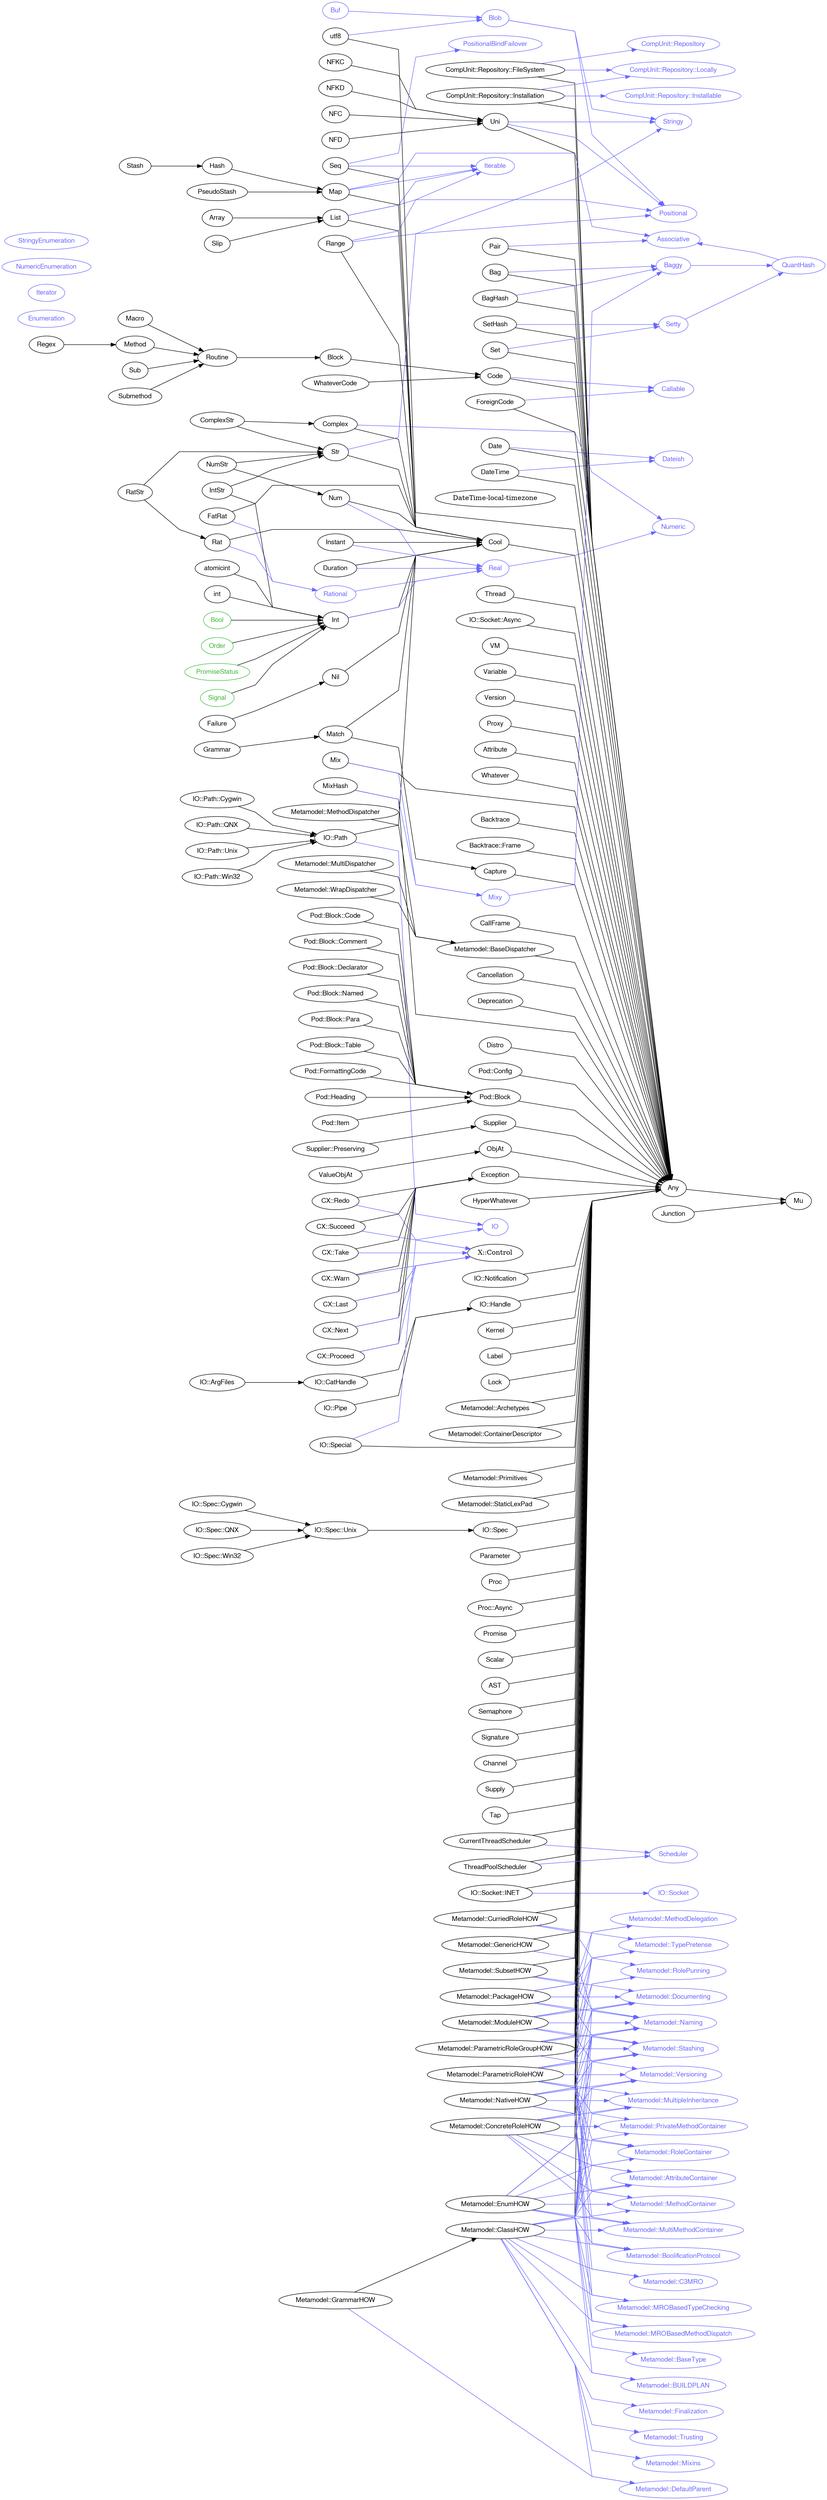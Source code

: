 digraph "perl6-type-graph" {
    rankdir=LR;
    splines=polyline;
    overlap=false; 
    // Layout hints

    subgraph "cluster: Mu children" {
        rank=same;
        style=invis;
        "Any";
        "Junction";
    }
    subgraph "cluster: Pod:: top level" {
        rank=same;
        style=invis;
        "Pod::Config";
        "Pod::Block";
    }
    subgraph "cluster: Date/time handling" {
        rank=same;
        style=invis;
        "Date";
        "DateTime";
        "DateTime-local-timezone";
    }
    subgraph "cluster: Collection roles" {
        rank=same;
        style=invis;
        "Positional";
        "Associative";
        "Baggy";
    }

    // Types
    "Mu" [color="#000000", fontcolor="#000000", href="/type/Mu", fontname="FreeSans"];
    "Any" [color="#000000", fontcolor="#000000", href="/type/Any", fontname="FreeSans"];
    "AST" [color="#000000", fontcolor="#000000", href="/type/AST", fontname="FreeSans"];
    "Cool" [color="#000000", fontcolor="#000000", href="/type/Cool", fontname="FreeSans"];
    "Positional" [color="#6666FF", fontcolor="#6666FF", href="/type/Positional", fontname="FreeSans"];
    "Iterable" [color="#6666FF", fontcolor="#6666FF", href="/type/Iterable", fontname="FreeSans"];
    "List" [color="#000000", fontcolor="#000000", href="/type/List", fontname="FreeSans"];
    "Array" [color="#000000", fontcolor="#000000", href="/type/Array", fontname="FreeSans"];
    "Associative" [color="#6666FF", fontcolor="#6666FF", href="/type/Associative", fontname="FreeSans"];
    "Attribute" [color="#000000", fontcolor="#000000", href="/type/Attribute", fontname="FreeSans"];
    "Backtrace" [color="#000000", fontcolor="#000000", href="/type/Backtrace", fontname="FreeSans"];
    "Backtrace::Frame" [color="#000000", fontcolor="#000000", href="/type/Backtrace::Frame", fontname="FreeSans"];
    "QuantHash" [color="#6666FF", fontcolor="#6666FF", href="/type/QuantHash", fontname="FreeSans"];
    "Baggy" [color="#6666FF", fontcolor="#6666FF", href="/type/Baggy", fontname="FreeSans"];
    "Bag" [color="#000000", fontcolor="#000000", href="/type/Bag", fontname="FreeSans"];
    "BagHash" [color="#000000", fontcolor="#000000", href="/type/BagHash", fontname="FreeSans"];
    "Stringy" [color="#6666FF", fontcolor="#6666FF", href="/type/Stringy", fontname="FreeSans"];
    "Blob" [color="#6666FF", fontcolor="#6666FF", href="/type/Blob", fontname="FreeSans"];
    "Callable" [color="#6666FF", fontcolor="#6666FF", href="/type/Callable", fontname="FreeSans"];
    "Code" [color="#000000", fontcolor="#000000", href="/type/Code", fontname="FreeSans"];
    "Block" [color="#000000", fontcolor="#000000", href="/type/Block", fontname="FreeSans"];
    "Numeric" [color="#6666FF", fontcolor="#6666FF", href="/type/Numeric", fontname="FreeSans"];
    "Real" [color="#6666FF", fontcolor="#6666FF", href="/type/Real", fontname="FreeSans"];
    "Int" [color="#000000", fontcolor="#000000", href="/type/Int", fontname="FreeSans"];
    "Bool" [color="#33BB33", fontcolor="#33BB33", href="/type/Bool", fontname="FreeSans"];
    "Buf" [color="#6666FF", fontcolor="#6666FF", href="/type/Buf", fontname="FreeSans"];
    "Exception" [color="#000000", fontcolor="#000000", href="/type/Exception", fontname="FreeSans"];
    "CX::Last" [color="#000000", fontcolor="#000000", href="/type/CX::Last", fontname="FreeSans"];
    "CX::Next" [color="#000000", fontcolor="#000000", href="/type/CX::Next", fontname="FreeSans"];
    "CX::Proceed" [color="#000000", fontcolor="#000000", href="/type/CX::Proceed", fontname="FreeSans"];
    "CX::Redo" [color="#000000", fontcolor="#000000", href="/type/CX::Redo", fontname="FreeSans"];
    "CX::Succeed" [color="#000000", fontcolor="#000000", href="/type/CX::Succeed", fontname="FreeSans"];
    "CX::Take" [color="#000000", fontcolor="#000000", href="/type/CX::Take", fontname="FreeSans"];
    "CX::Warn" [color="#000000", fontcolor="#000000", href="/type/CX::Warn", fontname="FreeSans"];
    "CallFrame" [color="#000000", fontcolor="#000000", href="/type/CallFrame", fontname="FreeSans"];
    "Cancellation" [color="#000000", fontcolor="#000000", href="/type/Cancellation", fontname="FreeSans"];
    "Capture" [color="#000000", fontcolor="#000000", href="/type/Capture", fontname="FreeSans"];
    "Channel" [color="#000000", fontcolor="#000000", href="/type/Channel", fontname="FreeSans"];
    "CompUnit::Repository" [color="#6666FF", fontcolor="#6666FF", href="/type/CompUnit::Repository", fontname="FreeSans"];
    "CompUnit::Repository::Locally" [color="#6666FF", fontcolor="#6666FF", href="/type/CompUnit::Repository::Locally", fontname="FreeSans"];
    "CompUnit::Repository::FileSystem" [color="#000000", fontcolor="#000000", href="/type/CompUnit::Repository::FileSystem", fontname="FreeSans"];
    "CompUnit::Repository::Installable" [color="#6666FF", fontcolor="#6666FF", href="/type/CompUnit::Repository::Installable", fontname="FreeSans"];
    "CompUnit::Repository::Installation" [color="#000000", fontcolor="#000000", href="/type/CompUnit::Repository::Installation", fontname="FreeSans"];
    "Complex" [color="#000000", fontcolor="#000000", href="/type/Complex", fontname="FreeSans"];
    "Str" [color="#000000", fontcolor="#000000", href="/type/Str", fontname="FreeSans"];
    "ComplexStr" [color="#000000", fontcolor="#000000", href="/type/ComplexStr", fontname="FreeSans"];
    "Scheduler" [color="#6666FF", fontcolor="#6666FF", href="/type/Scheduler", fontname="FreeSans"];
    "CurrentThreadScheduler" [color="#000000", fontcolor="#000000", href="/type/CurrentThreadScheduler", fontname="FreeSans"];
    "Dateish" [color="#6666FF", fontcolor="#6666FF", href="/type/Dateish", fontname="FreeSans"];
    "Date" [color="#000000", fontcolor="#000000", href="/type/Date", fontname="FreeSans"];
    "DateTime" [color="#000000", fontcolor="#000000", href="/type/DateTime", fontname="FreeSans"];
    "Deprecation" [color="#000000", fontcolor="#000000", href="/type/Deprecation", fontname="FreeSans"];
    "Distro" [color="#000000", fontcolor="#000000", href="/type/Distro", fontname="FreeSans"];
    "Duration" [color="#000000", fontcolor="#000000", href="/type/Duration", fontname="FreeSans"];
    "Enumeration" [color="#6666FF", fontcolor="#6666FF", href="/type/Enumeration", fontname="FreeSans"];
    "Nil" [color="#000000", fontcolor="#000000", href="/type/Nil", fontname="FreeSans"];
    "Failure" [color="#000000", fontcolor="#000000", href="/type/Failure", fontname="FreeSans"];
    "Rational" [color="#6666FF", fontcolor="#6666FF", href="/type/Rational", fontname="FreeSans"];
    "FatRat" [color="#000000", fontcolor="#000000", href="/type/FatRat", fontname="FreeSans"];
    "ForeignCode" [color="#000000", fontcolor="#000000", href="/type/ForeignCode", fontname="FreeSans"];
    "Match" [color="#000000", fontcolor="#000000", href="/type/Match", fontname="FreeSans"];
    "Grammar" [color="#000000", fontcolor="#000000", href="/type/Grammar", fontname="FreeSans"];
    "Map" [color="#000000", fontcolor="#000000", href="/type/Map", fontname="FreeSans"];
    "Hash" [color="#000000", fontcolor="#000000", href="/type/Hash", fontname="FreeSans"];
    "HyperWhatever" [color="#000000", fontcolor="#000000", href="/type/HyperWhatever", fontname="FreeSans"];
    "IO" [color="#6666FF", fontcolor="#6666FF", href="/type/IO", fontname="FreeSans"];
    "IO::Handle" [color="#000000", fontcolor="#000000", href="/type/IO::Handle", fontname="FreeSans"];
    "IO::CatHandle" [color="#000000", fontcolor="#000000", href="/type/IO::CatHandle", fontname="FreeSans"];
    "IO::ArgFiles" [color="#000000", fontcolor="#000000", href="/type/IO::ArgFiles", fontname="FreeSans"];
    "IO::Notification" [color="#000000", fontcolor="#000000", href="/type/IO::Notification", fontname="FreeSans"];
    "IO::Path" [color="#000000", fontcolor="#000000", href="/type/IO::Path", fontname="FreeSans"];
    "IO::Path::Cygwin" [color="#000000", fontcolor="#000000", href="/type/IO::Path::Cygwin", fontname="FreeSans"];
    "IO::Path::QNX" [color="#000000", fontcolor="#000000", href="/type/IO::Path::QNX", fontname="FreeSans"];
    "IO::Path::Unix" [color="#000000", fontcolor="#000000", href="/type/IO::Path::Unix", fontname="FreeSans"];
    "IO::Path::Win32" [color="#000000", fontcolor="#000000", href="/type/IO::Path::Win32", fontname="FreeSans"];
    "IO::Pipe" [color="#000000", fontcolor="#000000", href="/type/IO::Pipe", fontname="FreeSans"];
    "IO::Socket" [color="#6666FF", fontcolor="#6666FF", href="/type/IO::Socket", fontname="FreeSans"];
    "IO::Socket::Async" [color="#000000", fontcolor="#000000", href="/type/IO::Socket::Async", fontname="FreeSans"];
    "IO::Socket::INET" [color="#000000", fontcolor="#000000", href="/type/IO::Socket::INET", fontname="FreeSans"];
    "IO::Spec" [color="#000000", fontcolor="#000000", href="/type/IO::Spec", fontname="FreeSans"];
    "IO::Spec::Unix" [color="#000000", fontcolor="#000000", href="/type/IO::Spec::Unix", fontname="FreeSans"];
    "IO::Spec::Cygwin" [color="#000000", fontcolor="#000000", href="/type/IO::Spec::Cygwin", fontname="FreeSans"];
    "IO::Spec::QNX" [color="#000000", fontcolor="#000000", href="/type/IO::Spec::QNX", fontname="FreeSans"];
    "IO::Spec::Win32" [color="#000000", fontcolor="#000000", href="/type/IO::Spec::Win32", fontname="FreeSans"];
    "IO::Special" [color="#000000", fontcolor="#000000", href="/type/IO::Special", fontname="FreeSans"];
    "Instant" [color="#000000", fontcolor="#000000", href="/type/Instant", fontname="FreeSans"];
    "IntStr" [color="#000000", fontcolor="#000000", href="/type/IntStr", fontname="FreeSans"];
    "Iterator" [color="#6666FF", fontcolor="#6666FF", href="/type/Iterator", fontname="FreeSans"];
    "Junction" [color="#000000", fontcolor="#000000", href="/type/Junction", fontname="FreeSans"];
    "Kernel" [color="#000000", fontcolor="#000000", href="/type/Kernel", fontname="FreeSans"];
    "Label" [color="#000000", fontcolor="#000000", href="/type/Label", fontname="FreeSans"];
    "Lock" [color="#000000", fontcolor="#000000", href="/type/Lock", fontname="FreeSans"];
    "Routine" [color="#000000", fontcolor="#000000", href="/type/Routine", fontname="FreeSans"];
    "Macro" [color="#000000", fontcolor="#000000", href="/type/Macro", fontname="FreeSans"];
    "Metamodel::Archetypes" [color="#000000", fontcolor="#000000", href="/type/Metamodel::Archetypes", fontname="FreeSans"];
    "Metamodel::AttributeContainer" [color="#6666FF", fontcolor="#6666FF", href="/type/Metamodel::AttributeContainer", fontname="FreeSans"];
    "Metamodel::BUILDPLAN" [color="#6666FF", fontcolor="#6666FF", href="/type/Metamodel::BUILDPLAN", fontname="FreeSans"];
    "Metamodel::BaseDispatcher" [color="#000000", fontcolor="#000000", href="/type/Metamodel::BaseDispatcher", fontname="FreeSans"];
    "Metamodel::BaseType" [color="#6666FF", fontcolor="#6666FF", href="/type/Metamodel::BaseType", fontname="FreeSans"];
    "Metamodel::BoolificationProtocol" [color="#6666FF", fontcolor="#6666FF", href="/type/Metamodel::BoolificationProtocol", fontname="FreeSans"];
    "Metamodel::C3MRO" [color="#6666FF", fontcolor="#6666FF", href="/type/Metamodel::C3MRO", fontname="FreeSans"];
    "Metamodel::Naming" [color="#6666FF", fontcolor="#6666FF", href="/type/Metamodel::Naming", fontname="FreeSans"];
    "Metamodel::Documenting" [color="#6666FF", fontcolor="#6666FF", href="/type/Metamodel::Documenting", fontname="FreeSans"];
    "Metamodel::Versioning" [color="#6666FF", fontcolor="#6666FF", href="/type/Metamodel::Versioning", fontname="FreeSans"];
    "Metamodel::Stashing" [color="#6666FF", fontcolor="#6666FF", href="/type/Metamodel::Stashing", fontname="FreeSans"];
    "Metamodel::Finalization" [color="#6666FF", fontcolor="#6666FF", href="/type/Metamodel::Finalization", fontname="FreeSans"];
    "Metamodel::MethodContainer" [color="#6666FF", fontcolor="#6666FF", href="/type/Metamodel::MethodContainer", fontname="FreeSans"];
    "Metamodel::PrivateMethodContainer" [color="#6666FF", fontcolor="#6666FF", href="/type/Metamodel::PrivateMethodContainer", fontname="FreeSans"];
    "Metamodel::MultiMethodContainer" [color="#6666FF", fontcolor="#6666FF", href="/type/Metamodel::MultiMethodContainer", fontname="FreeSans"];
    "Metamodel::RoleContainer" [color="#6666FF", fontcolor="#6666FF", href="/type/Metamodel::RoleContainer", fontname="FreeSans"];
    "Metamodel::MultipleInheritance" [color="#6666FF", fontcolor="#6666FF", href="/type/Metamodel::MultipleInheritance", fontname="FreeSans"];
    "Metamodel::DefaultParent" [color="#6666FF", fontcolor="#6666FF", href="/type/Metamodel::DefaultParent", fontname="FreeSans"];
    "Metamodel::MROBasedMethodDispatch" [color="#6666FF", fontcolor="#6666FF", href="/type/Metamodel::MROBasedMethodDispatch", fontname="FreeSans"];
    "Metamodel::MROBasedTypeChecking" [color="#6666FF", fontcolor="#6666FF", href="/type/Metamodel::MROBasedTypeChecking", fontname="FreeSans"];
    "Metamodel::Trusting" [color="#6666FF", fontcolor="#6666FF", href="/type/Metamodel::Trusting", fontname="FreeSans"];
    "Metamodel::Mixins" [color="#6666FF", fontcolor="#6666FF", href="/type/Metamodel::Mixins", fontname="FreeSans"];
    "Metamodel::ClassHOW" [color="#000000", fontcolor="#000000", href="/type/Metamodel::ClassHOW", fontname="FreeSans"];
    "Metamodel::ConcreteRoleHOW" [color="#000000", fontcolor="#000000", href="/type/Metamodel::ConcreteRoleHOW", fontname="FreeSans"];
    "Metamodel::ContainerDescriptor" [color="#000000", fontcolor="#000000", href="/type/Metamodel::ContainerDescriptor", fontname="FreeSans"];
    "Metamodel::RolePunning" [color="#6666FF", fontcolor="#6666FF", href="/type/Metamodel::RolePunning", fontname="FreeSans"];
    "Metamodel::TypePretense" [color="#6666FF", fontcolor="#6666FF", href="/type/Metamodel::TypePretense", fontname="FreeSans"];
    "Metamodel::CurriedRoleHOW" [color="#000000", fontcolor="#000000", href="/type/Metamodel::CurriedRoleHOW", fontname="FreeSans"];
    "Metamodel::EnumHOW" [color="#000000", fontcolor="#000000", href="/type/Metamodel::EnumHOW", fontname="FreeSans"];
    "Metamodel::GenericHOW" [color="#000000", fontcolor="#000000", href="/type/Metamodel::GenericHOW", fontname="FreeSans"];
    "Metamodel::GrammarHOW" [color="#000000", fontcolor="#000000", href="/type/Metamodel::GrammarHOW", fontname="FreeSans"];
    "Metamodel::MethodDelegation" [color="#6666FF", fontcolor="#6666FF", href="/type/Metamodel::MethodDelegation", fontname="FreeSans"];
    "Metamodel::MethodDispatcher" [color="#000000", fontcolor="#000000", href="/type/Metamodel::MethodDispatcher", fontname="FreeSans"];
    "Metamodel::ModuleHOW" [color="#000000", fontcolor="#000000", href="/type/Metamodel::ModuleHOW", fontname="FreeSans"];
    "Metamodel::MultiDispatcher" [color="#000000", fontcolor="#000000", href="/type/Metamodel::MultiDispatcher", fontname="FreeSans"];
    "Metamodel::NativeHOW" [color="#000000", fontcolor="#000000", href="/type/Metamodel::NativeHOW", fontname="FreeSans"];
    "Metamodel::PackageHOW" [color="#000000", fontcolor="#000000", href="/type/Metamodel::PackageHOW", fontname="FreeSans"];
    "Metamodel::ParametricRoleGroupHOW" [color="#000000", fontcolor="#000000", href="/type/Metamodel::ParametricRoleGroupHOW", fontname="FreeSans"];
    "Metamodel::ParametricRoleHOW" [color="#000000", fontcolor="#000000", href="/type/Metamodel::ParametricRoleHOW", fontname="FreeSans"];
    "Metamodel::Primitives" [color="#000000", fontcolor="#000000", href="/type/Metamodel::Primitives", fontname="FreeSans"];
    "Metamodel::StaticLexPad" [color="#000000", fontcolor="#000000", href="/type/Metamodel::StaticLexPad", fontname="FreeSans"];
    "Metamodel::SubsetHOW" [color="#000000", fontcolor="#000000", href="/type/Metamodel::SubsetHOW", fontname="FreeSans"];
    "Metamodel::WrapDispatcher" [color="#000000", fontcolor="#000000", href="/type/Metamodel::WrapDispatcher", fontname="FreeSans"];
    "Method" [color="#000000", fontcolor="#000000", href="/type/Method", fontname="FreeSans"];
    "Mixy" [color="#6666FF", fontcolor="#6666FF", href="/type/Mixy", fontname="FreeSans"];
    "Mix" [color="#000000", fontcolor="#000000", href="/type/Mix", fontname="FreeSans"];
    "MixHash" [color="#000000", fontcolor="#000000", href="/type/MixHash", fontname="FreeSans"];
    "Uni" [color="#000000", fontcolor="#000000", href="/type/Uni", fontname="FreeSans"];
    "NFC" [color="#000000", fontcolor="#000000", href="/type/NFC", fontname="FreeSans"];
    "NFD" [color="#000000", fontcolor="#000000", href="/type/NFD", fontname="FreeSans"];
    "NFKC" [color="#000000", fontcolor="#000000", href="/type/NFKC", fontname="FreeSans"];
    "NFKD" [color="#000000", fontcolor="#000000", href="/type/NFKD", fontname="FreeSans"];
    "Num" [color="#000000", fontcolor="#000000", href="/type/Num", fontname="FreeSans"];
    "NumStr" [color="#000000", fontcolor="#000000", href="/type/NumStr", fontname="FreeSans"];
    "NumericEnumeration" [color="#6666FF", fontcolor="#6666FF", href="/type/NumericEnumeration", fontname="FreeSans"];
    "ObjAt" [color="#000000", fontcolor="#000000", href="/type/ObjAt", fontname="FreeSans"];
    "Order" [color="#33BB33", fontcolor="#33BB33", href="/type/Order", fontname="FreeSans"];
    "Pair" [color="#000000", fontcolor="#000000", href="/type/Pair", fontname="FreeSans"];
    "Parameter" [color="#000000", fontcolor="#000000", href="/type/Parameter", fontname="FreeSans"];
    "Pod::Block" [color="#000000", fontcolor="#000000", href="/type/Pod::Block", fontname="FreeSans"];
    "Pod::Block::Code" [color="#000000", fontcolor="#000000", href="/type/Pod::Block::Code", fontname="FreeSans"];
    "Pod::Block::Comment" [color="#000000", fontcolor="#000000", href="/type/Pod::Block::Comment", fontname="FreeSans"];
    "Pod::Block::Declarator" [color="#000000", fontcolor="#000000", href="/type/Pod::Block::Declarator", fontname="FreeSans"];
    "Pod::Block::Named" [color="#000000", fontcolor="#000000", href="/type/Pod::Block::Named", fontname="FreeSans"];
    "Pod::Block::Para" [color="#000000", fontcolor="#000000", href="/type/Pod::Block::Para", fontname="FreeSans"];
    "Pod::Block::Table" [color="#000000", fontcolor="#000000", href="/type/Pod::Block::Table", fontname="FreeSans"];
    "Pod::Config" [color="#000000", fontcolor="#000000", href="/type/Pod::Config", fontname="FreeSans"];
    "Pod::FormattingCode" [color="#000000", fontcolor="#000000", href="/type/Pod::FormattingCode", fontname="FreeSans"];
    "Pod::Heading" [color="#000000", fontcolor="#000000", href="/type/Pod::Heading", fontname="FreeSans"];
    "Pod::Item" [color="#000000", fontcolor="#000000", href="/type/Pod::Item", fontname="FreeSans"];
    "PositionalBindFailover" [color="#6666FF", fontcolor="#6666FF", href="/type/PositionalBindFailover", fontname="FreeSans"];
    "Proc" [color="#000000", fontcolor="#000000", href="/type/Proc", fontname="FreeSans"];
    "Proc::Async" [color="#000000", fontcolor="#000000", href="/type/Proc::Async", fontname="FreeSans"];
    "Promise" [color="#000000", fontcolor="#000000", href="/type/Promise", fontname="FreeSans"];
    "PromiseStatus" [color="#33BB33", fontcolor="#33BB33", href="/type/PromiseStatus", fontname="FreeSans"];
    "Proxy" [color="#000000", fontcolor="#000000", href="/type/Proxy", fontname="FreeSans"];
    "PseudoStash" [color="#000000", fontcolor="#000000", href="/type/PseudoStash", fontname="FreeSans"];
    "Range" [color="#000000", fontcolor="#000000", href="/type/Range", fontname="FreeSans"];
    "Rat" [color="#000000", fontcolor="#000000", href="/type/Rat", fontname="FreeSans"];
    "RatStr" [color="#000000", fontcolor="#000000", href="/type/RatStr", fontname="FreeSans"];
    "Regex" [color="#000000", fontcolor="#000000", href="/type/Regex", fontname="FreeSans"];
    "Scalar" [color="#000000", fontcolor="#000000", href="/type/Scalar", fontname="FreeSans"];
    "Semaphore" [color="#000000", fontcolor="#000000", href="/type/Semaphore", fontname="FreeSans"];
    "Seq" [color="#000000", fontcolor="#000000", href="/type/Seq", fontname="FreeSans"];
    "Setty" [color="#6666FF", fontcolor="#6666FF", href="/type/Setty", fontname="FreeSans"];
    "Set" [color="#000000", fontcolor="#000000", href="/type/Set", fontname="FreeSans"];
    "SetHash" [color="#000000", fontcolor="#000000", href="/type/SetHash", fontname="FreeSans"];
    "Signal" [color="#33BB33", fontcolor="#33BB33", href="/type/Signal", fontname="FreeSans"];
    "Signature" [color="#000000", fontcolor="#000000", href="/type/Signature", fontname="FreeSans"];
    "Slip" [color="#000000", fontcolor="#000000", href="/type/Slip", fontname="FreeSans"];
    "Stash" [color="#000000", fontcolor="#000000", href="/type/Stash", fontname="FreeSans"];
    "StringyEnumeration" [color="#6666FF", fontcolor="#6666FF", href="/type/StringyEnumeration", fontname="FreeSans"];
    "Sub" [color="#000000", fontcolor="#000000", href="/type/Sub", fontname="FreeSans"];
    "Submethod" [color="#000000", fontcolor="#000000", href="/type/Submethod", fontname="FreeSans"];
    "Supplier" [color="#000000", fontcolor="#000000", href="/type/Supplier", fontname="FreeSans"];
    "Supplier::Preserving" [color="#000000", fontcolor="#000000", href="/type/Supplier::Preserving", fontname="FreeSans"];
    "Supply" [color="#000000", fontcolor="#000000", href="/type/Supply", fontname="FreeSans"];
    "Tap" [color="#000000", fontcolor="#000000", href="/type/Tap", fontname="FreeSans"];
    "Thread" [color="#000000", fontcolor="#000000", href="/type/Thread", fontname="FreeSans"];
    "ThreadPoolScheduler" [color="#000000", fontcolor="#000000", href="/type/ThreadPoolScheduler", fontname="FreeSans"];
    "VM" [color="#000000", fontcolor="#000000", href="/type/VM", fontname="FreeSans"];
    "ValueObjAt" [color="#000000", fontcolor="#000000", href="/type/ValueObjAt", fontname="FreeSans"];
    "Variable" [color="#000000", fontcolor="#000000", href="/type/Variable", fontname="FreeSans"];
    "Version" [color="#000000", fontcolor="#000000", href="/type/Version", fontname="FreeSans"];
    "Whatever" [color="#000000", fontcolor="#000000", href="/type/Whatever", fontname="FreeSans"];
    "WhateverCode" [color="#000000", fontcolor="#000000", href="/type/WhateverCode", fontname="FreeSans"];
    "atomicint" [color="#000000", fontcolor="#000000", href="/type/atomicint", fontname="FreeSans"];
    "int" [color="#000000", fontcolor="#000000", href="/type/int", fontname="FreeSans"];
    "utf8" [color="#000000", fontcolor="#000000", href="/type/utf8", fontname="FreeSans"];

    // Superclasses
    "Any" -> "Mu" [color="#000000"];
    "AST" -> "Any" [color="#000000"];
    "Cool" -> "Any" [color="#000000"];
    "List" -> "Cool" [color="#000000"];
    "Array" -> "List" [color="#000000"];
    "Attribute" -> "Any" [color="#000000"];
    "Backtrace" -> "Any" [color="#000000"];
    "Backtrace::Frame" -> "Any" [color="#000000"];
    "Bag" -> "Any" [color="#000000"];
    "BagHash" -> "Any" [color="#000000"];
    "Code" -> "Any" [color="#000000"];
    "Block" -> "Code" [color="#000000"];
    "Int" -> "Cool" [color="#000000"];
    "Bool" -> "Int" [color="#000000"];
    "Exception" -> "Any" [color="#000000"];
    "CX::Last" -> "Exception" [color="#000000"];
    "CX::Next" -> "Exception" [color="#000000"];
    "CX::Proceed" -> "Exception" [color="#000000"];
    "CX::Redo" -> "Exception" [color="#000000"];
    "CX::Succeed" -> "Exception" [color="#000000"];
    "CX::Take" -> "Exception" [color="#000000"];
    "CX::Warn" -> "Exception" [color="#000000"];
    "CallFrame" -> "Any" [color="#000000"];
    "Cancellation" -> "Any" [color="#000000"];
    "Capture" -> "Any" [color="#000000"];
    "Channel" -> "Any" [color="#000000"];
    "CompUnit::Repository::FileSystem" -> "Any" [color="#000000"];
    "CompUnit::Repository::Installation" -> "Any" [color="#000000"];
    "Complex" -> "Cool" [color="#000000"];
    "Str" -> "Cool" [color="#000000"];
    "ComplexStr" -> "Complex" [color="#000000"];
    "ComplexStr" -> "Str" [color="#000000"];
    "CurrentThreadScheduler" -> "Any" [color="#000000"];
    "Date" -> "Any" [color="#000000"];
    "DateTime" -> "Any" [color="#000000"];
    "Deprecation" -> "Any" [color="#000000"];
    "Distro" -> "Any" [color="#000000"];
    "Duration" -> "Cool" [color="#000000"];
    "Nil" -> "Cool" [color="#000000"];
    "Failure" -> "Nil" [color="#000000"];
    "FatRat" -> "Cool" [color="#000000"];
    "ForeignCode" -> "Any" [color="#000000"];
    "Match" -> "Capture" [color="#000000"];
    "Match" -> "Cool" [color="#000000"];
    "Grammar" -> "Match" [color="#000000"];
    "Map" -> "Cool" [color="#000000"];
    "Hash" -> "Map" [color="#000000"];
    "HyperWhatever" -> "Any" [color="#000000"];
    "IO::Handle" -> "Any" [color="#000000"];
    "IO::CatHandle" -> "IO::Handle" [color="#000000"];
    "IO::ArgFiles" -> "IO::CatHandle" [color="#000000"];
    "IO::Notification" -> "Any" [color="#000000"];
    "IO::Path" -> "Cool" [color="#000000"];
    "IO::Path::Cygwin" -> "IO::Path" [color="#000000"];
    "IO::Path::QNX" -> "IO::Path" [color="#000000"];
    "IO::Path::Unix" -> "IO::Path" [color="#000000"];
    "IO::Path::Win32" -> "IO::Path" [color="#000000"];
    "IO::Pipe" -> "IO::Handle" [color="#000000"];
    "IO::Socket::Async" -> "Any" [color="#000000"];
    "IO::Socket::INET" -> "Any" [color="#000000"];
    "IO::Spec" -> "Any" [color="#000000"];
    "IO::Spec::Unix" -> "IO::Spec" [color="#000000"];
    "IO::Spec::Cygwin" -> "IO::Spec::Unix" [color="#000000"];
    "IO::Spec::QNX" -> "IO::Spec::Unix" [color="#000000"];
    "IO::Spec::Win32" -> "IO::Spec::Unix" [color="#000000"];
    "IO::Special" -> "Any" [color="#000000"];
    "Instant" -> "Cool" [color="#000000"];
    "IntStr" -> "Int" [color="#000000"];
    "IntStr" -> "Str" [color="#000000"];
    "Junction" -> "Mu" [color="#000000"];
    "Kernel" -> "Any" [color="#000000"];
    "Label" -> "Any" [color="#000000"];
    "Lock" -> "Any" [color="#000000"];
    "Routine" -> "Block" [color="#000000"];
    "Macro" -> "Routine" [color="#000000"];
    "Metamodel::Archetypes" -> "Any" [color="#000000"];
    "Metamodel::BaseDispatcher" -> "Any" [color="#000000"];
    "Metamodel::ClassHOW" -> "Any" [color="#000000"];
    "Metamodel::ConcreteRoleHOW" -> "Any" [color="#000000"];
    "Metamodel::ContainerDescriptor" -> "Any" [color="#000000"];
    "Metamodel::CurriedRoleHOW" -> "Any" [color="#000000"];
    "Metamodel::EnumHOW" -> "Any" [color="#000000"];
    "Metamodel::GenericHOW" -> "Any" [color="#000000"];
    "Metamodel::GrammarHOW" -> "Metamodel::ClassHOW" [color="#000000"];
    "Metamodel::MethodDispatcher" -> "Metamodel::BaseDispatcher" [color="#000000"];
    "Metamodel::ModuleHOW" -> "Any" [color="#000000"];
    "Metamodel::MultiDispatcher" -> "Metamodel::BaseDispatcher" [color="#000000"];
    "Metamodel::NativeHOW" -> "Any" [color="#000000"];
    "Metamodel::PackageHOW" -> "Any" [color="#000000"];
    "Metamodel::ParametricRoleGroupHOW" -> "Any" [color="#000000"];
    "Metamodel::ParametricRoleHOW" -> "Any" [color="#000000"];
    "Metamodel::Primitives" -> "Any" [color="#000000"];
    "Metamodel::StaticLexPad" -> "Any" [color="#000000"];
    "Metamodel::SubsetHOW" -> "Any" [color="#000000"];
    "Metamodel::WrapDispatcher" -> "Metamodel::BaseDispatcher" [color="#000000"];
    "Method" -> "Routine" [color="#000000"];
    "Mix" -> "Any" [color="#000000"];
    "MixHash" -> "Any" [color="#000000"];
    "Uni" -> "Any" [color="#000000"];
    "NFC" -> "Uni" [color="#000000"];
    "NFD" -> "Uni" [color="#000000"];
    "NFKC" -> "Uni" [color="#000000"];
    "NFKD" -> "Uni" [color="#000000"];
    "Num" -> "Cool" [color="#000000"];
    "NumStr" -> "Num" [color="#000000"];
    "NumStr" -> "Str" [color="#000000"];
    "ObjAt" -> "Any" [color="#000000"];
    "Order" -> "Int" [color="#000000"];
    "Pair" -> "Any" [color="#000000"];
    "Parameter" -> "Any" [color="#000000"];
    "Pod::Block" -> "Any" [color="#000000"];
    "Pod::Block::Code" -> "Pod::Block" [color="#000000"];
    "Pod::Block::Comment" -> "Pod::Block" [color="#000000"];
    "Pod::Block::Declarator" -> "Pod::Block" [color="#000000"];
    "Pod::Block::Named" -> "Pod::Block" [color="#000000"];
    "Pod::Block::Para" -> "Pod::Block" [color="#000000"];
    "Pod::Block::Table" -> "Pod::Block" [color="#000000"];
    "Pod::Config" -> "Any" [color="#000000"];
    "Pod::FormattingCode" -> "Pod::Block" [color="#000000"];
    "Pod::Heading" -> "Pod::Block" [color="#000000"];
    "Pod::Item" -> "Pod::Block" [color="#000000"];
    "Proc" -> "Any" [color="#000000"];
    "Proc::Async" -> "Any" [color="#000000"];
    "Promise" -> "Any" [color="#000000"];
    "PromiseStatus" -> "Int" [color="#000000"];
    "Proxy" -> "Any" [color="#000000"];
    "PseudoStash" -> "Map" [color="#000000"];
    "Range" -> "Cool" [color="#000000"];
    "Rat" -> "Cool" [color="#000000"];
    "RatStr" -> "Rat" [color="#000000"];
    "RatStr" -> "Str" [color="#000000"];
    "Regex" -> "Method" [color="#000000"];
    "Scalar" -> "Any" [color="#000000"];
    "Semaphore" -> "Any" [color="#000000"];
    "Seq" -> "Cool" [color="#000000"];
    "Set" -> "Any" [color="#000000"];
    "SetHash" -> "Any" [color="#000000"];
    "Signal" -> "Int" [color="#000000"];
    "Signature" -> "Any" [color="#000000"];
    "Slip" -> "List" [color="#000000"];
    "Stash" -> "Hash" [color="#000000"];
    "Sub" -> "Routine" [color="#000000"];
    "Submethod" -> "Routine" [color="#000000"];
    "Supplier" -> "Any" [color="#000000"];
    "Supplier::Preserving" -> "Supplier" [color="#000000"];
    "Supply" -> "Any" [color="#000000"];
    "Tap" -> "Any" [color="#000000"];
    "Thread" -> "Any" [color="#000000"];
    "ThreadPoolScheduler" -> "Any" [color="#000000"];
    "VM" -> "Any" [color="#000000"];
    "ValueObjAt" -> "ObjAt" [color="#000000"];
    "Variable" -> "Any" [color="#000000"];
    "Version" -> "Any" [color="#000000"];
    "Whatever" -> "Any" [color="#000000"];
    "WhateverCode" -> "Code" [color="#000000"];
    "atomicint" -> "Int" [color="#000000"];
    "int" -> "Int" [color="#000000"];
    "utf8" -> "Any" [color="#000000"];

    // Roles
    "List" -> "Positional" [color="#6666FF"];
    "List" -> "Iterable" [color="#6666FF"];
    "QuantHash" -> "Associative" [color="#6666FF"];
    "Baggy" -> "QuantHash" [color="#6666FF"];
    "Bag" -> "Baggy" [color="#6666FF"];
    "BagHash" -> "Baggy" [color="#6666FF"];
    "Blob" -> "Positional" [color="#6666FF"];
    "Blob" -> "Stringy" [color="#6666FF"];
    "Code" -> "Callable" [color="#6666FF"];
    "Real" -> "Numeric" [color="#6666FF"];
    "Int" -> "Real" [color="#6666FF"];
    "Buf" -> "Blob" [color="#6666FF"];
    "CX::Last" -> "X::Control" [color="#6666FF"];
    "CX::Next" -> "X::Control" [color="#6666FF"];
    "CX::Proceed" -> "X::Control" [color="#6666FF"];
    "CX::Redo" -> "X::Control" [color="#6666FF"];
    "CX::Succeed" -> "X::Control" [color="#6666FF"];
    "CX::Take" -> "X::Control" [color="#6666FF"];
    "CX::Warn" -> "X::Control" [color="#6666FF"];
    "CompUnit::Repository::FileSystem" -> "CompUnit::Repository::Locally" [color="#6666FF"];
    "CompUnit::Repository::FileSystem" -> "CompUnit::Repository" [color="#6666FF"];
    "CompUnit::Repository::Installation" -> "CompUnit::Repository::Locally" [color="#6666FF"];
    "CompUnit::Repository::Installation" -> "CompUnit::Repository::Installable" [color="#6666FF"];
    "Complex" -> "Numeric" [color="#6666FF"];
    "Str" -> "Stringy" [color="#6666FF"];
    "CurrentThreadScheduler" -> "Scheduler" [color="#6666FF"];
    "Date" -> "Dateish" [color="#6666FF"];
    "DateTime" -> "Dateish" [color="#6666FF"];
    "Duration" -> "Real" [color="#6666FF"];
    "Rational" -> "Real" [color="#6666FF"];
    "FatRat" -> "Rational" [color="#6666FF"];
    "ForeignCode" -> "Callable" [color="#6666FF"];
    "Map" -> "Iterable" [color="#6666FF"];
    "Map" -> "Associative" [color="#6666FF"];
    "IO::Path" -> "IO" [color="#6666FF"];
    "IO::Socket::INET" -> "IO::Socket" [color="#6666FF"];
    "IO::Special" -> "IO" [color="#6666FF"];
    "Instant" -> "Real" [color="#6666FF"];
    "Metamodel::ClassHOW" -> "Metamodel::Naming" [color="#6666FF"];
    "Metamodel::ClassHOW" -> "Metamodel::Documenting" [color="#6666FF"];
    "Metamodel::ClassHOW" -> "Metamodel::Versioning" [color="#6666FF"];
    "Metamodel::ClassHOW" -> "Metamodel::Stashing" [color="#6666FF"];
    "Metamodel::ClassHOW" -> "Metamodel::AttributeContainer" [color="#6666FF"];
    "Metamodel::ClassHOW" -> "Metamodel::Finalization" [color="#6666FF"];
    "Metamodel::ClassHOW" -> "Metamodel::MethodContainer" [color="#6666FF"];
    "Metamodel::ClassHOW" -> "Metamodel::PrivateMethodContainer" [color="#6666FF"];
    "Metamodel::ClassHOW" -> "Metamodel::MultiMethodContainer" [color="#6666FF"];
    "Metamodel::ClassHOW" -> "Metamodel::RoleContainer" [color="#6666FF"];
    "Metamodel::ClassHOW" -> "Metamodel::MultipleInheritance" [color="#6666FF"];
    "Metamodel::ClassHOW" -> "Metamodel::DefaultParent" [color="#6666FF"];
    "Metamodel::ClassHOW" -> "Metamodel::C3MRO" [color="#6666FF"];
    "Metamodel::ClassHOW" -> "Metamodel::MROBasedMethodDispatch" [color="#6666FF"];
    "Metamodel::ClassHOW" -> "Metamodel::MROBasedTypeChecking" [color="#6666FF"];
    "Metamodel::ClassHOW" -> "Metamodel::Trusting" [color="#6666FF"];
    "Metamodel::ClassHOW" -> "Metamodel::BUILDPLAN" [color="#6666FF"];
    "Metamodel::ClassHOW" -> "Metamodel::Mixins" [color="#6666FF"];
    "Metamodel::ClassHOW" -> "Metamodel::BoolificationProtocol" [color="#6666FF"];
    "Metamodel::ConcreteRoleHOW" -> "Metamodel::Naming" [color="#6666FF"];
    "Metamodel::ConcreteRoleHOW" -> "Metamodel::Versioning" [color="#6666FF"];
    "Metamodel::ConcreteRoleHOW" -> "Metamodel::PrivateMethodContainer" [color="#6666FF"];
    "Metamodel::ConcreteRoleHOW" -> "Metamodel::MethodContainer" [color="#6666FF"];
    "Metamodel::ConcreteRoleHOW" -> "Metamodel::MultiMethodContainer" [color="#6666FF"];
    "Metamodel::ConcreteRoleHOW" -> "Metamodel::AttributeContainer" [color="#6666FF"];
    "Metamodel::ConcreteRoleHOW" -> "Metamodel::RoleContainer" [color="#6666FF"];
    "Metamodel::ConcreteRoleHOW" -> "Metamodel::MultipleInheritance" [color="#6666FF"];
    "Metamodel::CurriedRoleHOW" -> "Metamodel::RolePunning" [color="#6666FF"];
    "Metamodel::CurriedRoleHOW" -> "Metamodel::TypePretense" [color="#6666FF"];
    "Metamodel::EnumHOW" -> "Metamodel::Naming" [color="#6666FF"];
    "Metamodel::EnumHOW" -> "Metamodel::Stashing" [color="#6666FF"];
    "Metamodel::EnumHOW" -> "Metamodel::AttributeContainer" [color="#6666FF"];
    "Metamodel::EnumHOW" -> "Metamodel::MethodContainer" [color="#6666FF"];
    "Metamodel::EnumHOW" -> "Metamodel::MultiMethodContainer" [color="#6666FF"];
    "Metamodel::EnumHOW" -> "Metamodel::RoleContainer" [color="#6666FF"];
    "Metamodel::EnumHOW" -> "Metamodel::BaseType" [color="#6666FF"];
    "Metamodel::EnumHOW" -> "Metamodel::MROBasedMethodDispatch" [color="#6666FF"];
    "Metamodel::EnumHOW" -> "Metamodel::MROBasedTypeChecking" [color="#6666FF"];
    "Metamodel::EnumHOW" -> "Metamodel::BUILDPLAN" [color="#6666FF"];
    "Metamodel::EnumHOW" -> "Metamodel::BoolificationProtocol" [color="#6666FF"];
    "Metamodel::GenericHOW" -> "Metamodel::Naming" [color="#6666FF"];
    "Metamodel::GrammarHOW" -> "Metamodel::DefaultParent" [color="#6666FF"];
    "Metamodel::ModuleHOW" -> "Metamodel::Naming" [color="#6666FF"];
    "Metamodel::ModuleHOW" -> "Metamodel::Documenting" [color="#6666FF"];
    "Metamodel::ModuleHOW" -> "Metamodel::Versioning" [color="#6666FF"];
    "Metamodel::ModuleHOW" -> "Metamodel::Stashing" [color="#6666FF"];
    "Metamodel::ModuleHOW" -> "Metamodel::TypePretense" [color="#6666FF"];
    "Metamodel::ModuleHOW" -> "Metamodel::MethodDelegation" [color="#6666FF"];
    "Metamodel::NativeHOW" -> "Metamodel::Naming" [color="#6666FF"];
    "Metamodel::NativeHOW" -> "Metamodel::Documenting" [color="#6666FF"];
    "Metamodel::NativeHOW" -> "Metamodel::Versioning" [color="#6666FF"];
    "Metamodel::NativeHOW" -> "Metamodel::Stashing" [color="#6666FF"];
    "Metamodel::NativeHOW" -> "Metamodel::MultipleInheritance" [color="#6666FF"];
    "Metamodel::NativeHOW" -> "Metamodel::C3MRO" [color="#6666FF"];
    "Metamodel::NativeHOW" -> "Metamodel::MROBasedMethodDispatch" [color="#6666FF"];
    "Metamodel::NativeHOW" -> "Metamodel::MROBasedTypeChecking" [color="#6666FF"];
    "Metamodel::PackageHOW" -> "Metamodel::Naming" [color="#6666FF"];
    "Metamodel::PackageHOW" -> "Metamodel::Documenting" [color="#6666FF"];
    "Metamodel::PackageHOW" -> "Metamodel::Stashing" [color="#6666FF"];
    "Metamodel::PackageHOW" -> "Metamodel::TypePretense" [color="#6666FF"];
    "Metamodel::PackageHOW" -> "Metamodel::MethodDelegation" [color="#6666FF"];
    "Metamodel::ParametricRoleGroupHOW" -> "Metamodel::Naming" [color="#6666FF"];
    "Metamodel::ParametricRoleGroupHOW" -> "Metamodel::Stashing" [color="#6666FF"];
    "Metamodel::ParametricRoleGroupHOW" -> "Metamodel::TypePretense" [color="#6666FF"];
    "Metamodel::ParametricRoleGroupHOW" -> "Metamodel::RolePunning" [color="#6666FF"];
    "Metamodel::ParametricRoleGroupHOW" -> "Metamodel::BoolificationProtocol" [color="#6666FF"];
    "Metamodel::ParametricRoleHOW" -> "Metamodel::Naming" [color="#6666FF"];
    "Metamodel::ParametricRoleHOW" -> "Metamodel::Documenting" [color="#6666FF"];
    "Metamodel::ParametricRoleHOW" -> "Metamodel::Versioning" [color="#6666FF"];
    "Metamodel::ParametricRoleHOW" -> "Metamodel::MethodContainer" [color="#6666FF"];
    "Metamodel::ParametricRoleHOW" -> "Metamodel::PrivateMethodContainer" [color="#6666FF"];
    "Metamodel::ParametricRoleHOW" -> "Metamodel::MultiMethodContainer" [color="#6666FF"];
    "Metamodel::ParametricRoleHOW" -> "Metamodel::AttributeContainer" [color="#6666FF"];
    "Metamodel::ParametricRoleHOW" -> "Metamodel::RoleContainer" [color="#6666FF"];
    "Metamodel::ParametricRoleHOW" -> "Metamodel::MultipleInheritance" [color="#6666FF"];
    "Metamodel::ParametricRoleHOW" -> "Metamodel::Stashing" [color="#6666FF"];
    "Metamodel::ParametricRoleHOW" -> "Metamodel::TypePretense" [color="#6666FF"];
    "Metamodel::ParametricRoleHOW" -> "Metamodel::RolePunning" [color="#6666FF"];
    "Metamodel::SubsetHOW" -> "Metamodel::Naming" [color="#6666FF"];
    "Metamodel::SubsetHOW" -> "Metamodel::Documenting" [color="#6666FF"];
    "Mixy" -> "Baggy" [color="#6666FF"];
    "Mix" -> "Mixy" [color="#6666FF"];
    "MixHash" -> "Mixy" [color="#6666FF"];
    "Uni" -> "Positional" [color="#6666FF"];
    "Uni" -> "Stringy" [color="#6666FF"];
    "Num" -> "Real" [color="#6666FF"];
    "Pair" -> "Associative" [color="#6666FF"];
    "Range" -> "Positional" [color="#6666FF"];
    "Range" -> "Iterable" [color="#6666FF"];
    "Rat" -> "Rational" [color="#6666FF"];
    "Seq" -> "Iterable" [color="#6666FF"];
    "Seq" -> "PositionalBindFailover" [color="#6666FF"];
    "Setty" -> "QuantHash" [color="#6666FF"];
    "Set" -> "Setty" [color="#6666FF"];
    "SetHash" -> "Setty" [color="#6666FF"];
    "ThreadPoolScheduler" -> "Scheduler" [color="#6666FF"];
    "utf8" -> "Blob" [color="#6666FF"];
}
